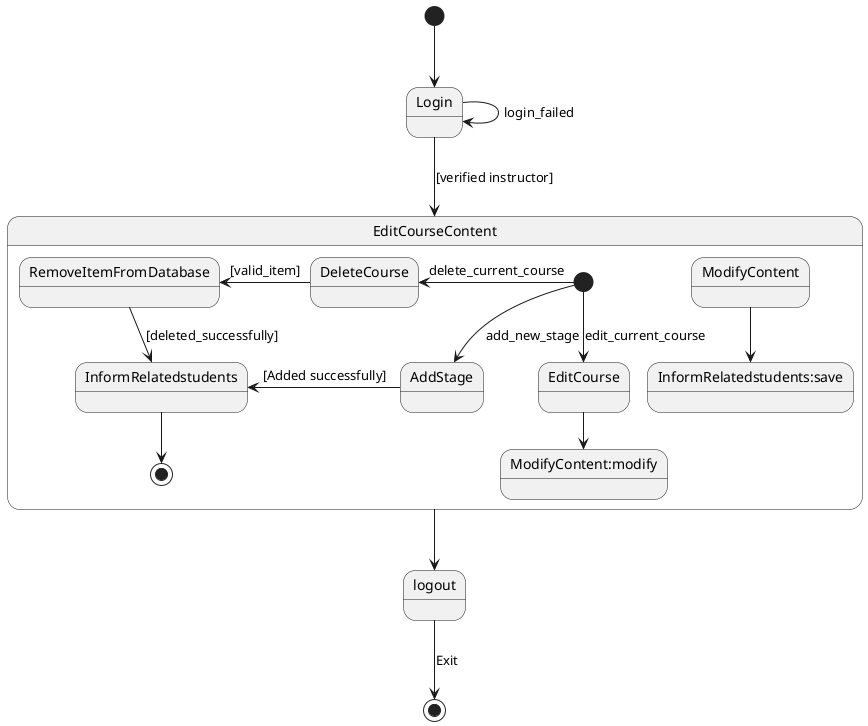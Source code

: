 @startuml
[*] --> Login
Login --> Login :login_failed
Login --> EditCourseContent :[verified instructor]
state EditCourseContent{
    [*] -> AddStage: add_new_stage
    AddStage -left-> InformRelatedstudents:[Added successfully]

    [*] -left-> DeleteCourse: delete_current_course
    DeleteCourse -left-> RemoveItemFromDatabase: [valid_item]
    RemoveItemFromDatabase --> InformRelatedstudents: [deleted_successfully]

    [*] --> EditCourse: edit_current_course
    EditCourse --> ModifyContent:modify
    ModifyContent --> InformRelatedstudents:save
    InformRelatedstudents --> [*]

}
EditCourseContent --> logout 
logout --> [*] :Exit
@enduml